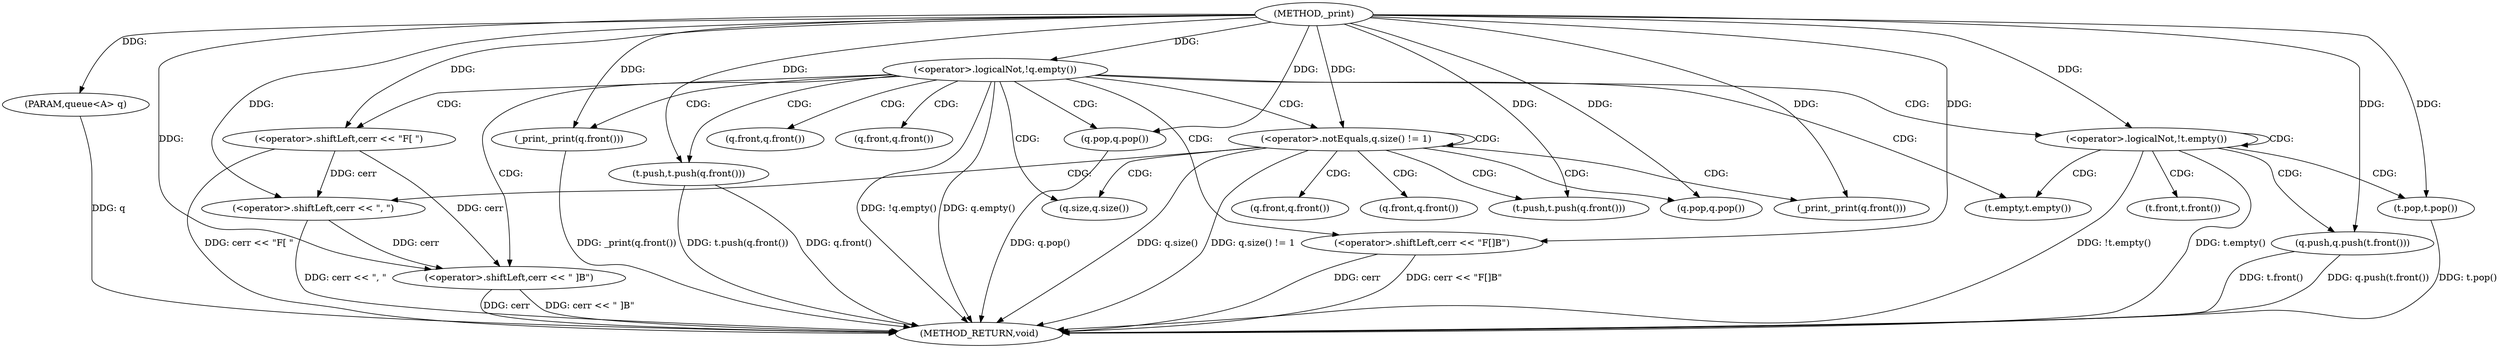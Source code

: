 digraph "_print" {  
"1000779" [label = "(METHOD,_print)" ]
"1000823" [label = "(METHOD_RETURN,void)" ]
"1000780" [label = "(PARAM,queue<A> q)" ]
"1000783" [label = "(<operator>.logicalNot,!q.empty())" ]
"1000787" [label = "(<operator>.shiftLeft,cerr << \"F[ \")" ]
"1000803" [label = "(_print,_print(q.front()))" ]
"1000805" [label = "(<operator>.shiftLeft,cerr << \" ]B\")" ]
"1000808" [label = "(t.push,t.push(q.front()))" ]
"1000810" [label = "(q.pop,q.pop())" ]
"1000791" [label = "(<operator>.notEquals,q.size() != 1)" ]
"1000812" [label = "(<operator>.logicalNot,!t.empty())" ]
"1000820" [label = "(<operator>.shiftLeft,cerr << \"F[]B\")" ]
"1000795" [label = "(_print,_print(q.front()))" ]
"1000797" [label = "(<operator>.shiftLeft,cerr << \", \")" ]
"1000800" [label = "(t.push,t.push(q.front()))" ]
"1000802" [label = "(q.pop,q.pop())" ]
"1000815" [label = "(q.push,q.push(t.front()))" ]
"1000817" [label = "(t.pop,t.pop())" ]
"1000804" [label = "(q.front,q.front())" ]
"1000809" [label = "(q.front,q.front())" ]
"1000792" [label = "(q.size,q.size())" ]
"1000813" [label = "(t.empty,t.empty())" ]
"1000796" [label = "(q.front,q.front())" ]
"1000801" [label = "(q.front,q.front())" ]
"1000816" [label = "(t.front,t.front())" ]
  "1000780" -> "1000823"  [ label = "DDG: q"] 
  "1000783" -> "1000823"  [ label = "DDG: q.empty()"] 
  "1000783" -> "1000823"  [ label = "DDG: !q.empty()"] 
  "1000820" -> "1000823"  [ label = "DDG: cerr"] 
  "1000820" -> "1000823"  [ label = "DDG: cerr << \"F[]B\""] 
  "1000787" -> "1000823"  [ label = "DDG: cerr << \"F[ \""] 
  "1000791" -> "1000823"  [ label = "DDG: q.size()"] 
  "1000791" -> "1000823"  [ label = "DDG: q.size() != 1"] 
  "1000803" -> "1000823"  [ label = "DDG: _print(q.front())"] 
  "1000805" -> "1000823"  [ label = "DDG: cerr"] 
  "1000805" -> "1000823"  [ label = "DDG: cerr << \" ]B\""] 
  "1000808" -> "1000823"  [ label = "DDG: q.front()"] 
  "1000808" -> "1000823"  [ label = "DDG: t.push(q.front())"] 
  "1000810" -> "1000823"  [ label = "DDG: q.pop()"] 
  "1000812" -> "1000823"  [ label = "DDG: t.empty()"] 
  "1000812" -> "1000823"  [ label = "DDG: !t.empty()"] 
  "1000815" -> "1000823"  [ label = "DDG: t.front()"] 
  "1000815" -> "1000823"  [ label = "DDG: q.push(t.front())"] 
  "1000817" -> "1000823"  [ label = "DDG: t.pop()"] 
  "1000797" -> "1000823"  [ label = "DDG: cerr << \", \""] 
  "1000779" -> "1000780"  [ label = "DDG: "] 
  "1000779" -> "1000783"  [ label = "DDG: "] 
  "1000779" -> "1000810"  [ label = "DDG: "] 
  "1000779" -> "1000787"  [ label = "DDG: "] 
  "1000779" -> "1000803"  [ label = "DDG: "] 
  "1000787" -> "1000805"  [ label = "DDG: cerr"] 
  "1000797" -> "1000805"  [ label = "DDG: cerr"] 
  "1000779" -> "1000805"  [ label = "DDG: "] 
  "1000779" -> "1000808"  [ label = "DDG: "] 
  "1000779" -> "1000791"  [ label = "DDG: "] 
  "1000779" -> "1000802"  [ label = "DDG: "] 
  "1000779" -> "1000812"  [ label = "DDG: "] 
  "1000779" -> "1000817"  [ label = "DDG: "] 
  "1000779" -> "1000820"  [ label = "DDG: "] 
  "1000779" -> "1000795"  [ label = "DDG: "] 
  "1000787" -> "1000797"  [ label = "DDG: cerr"] 
  "1000779" -> "1000797"  [ label = "DDG: "] 
  "1000779" -> "1000800"  [ label = "DDG: "] 
  "1000779" -> "1000815"  [ label = "DDG: "] 
  "1000783" -> "1000812"  [ label = "CDG: "] 
  "1000783" -> "1000787"  [ label = "CDG: "] 
  "1000783" -> "1000808"  [ label = "CDG: "] 
  "1000783" -> "1000820"  [ label = "CDG: "] 
  "1000783" -> "1000805"  [ label = "CDG: "] 
  "1000783" -> "1000804"  [ label = "CDG: "] 
  "1000783" -> "1000809"  [ label = "CDG: "] 
  "1000783" -> "1000791"  [ label = "CDG: "] 
  "1000783" -> "1000813"  [ label = "CDG: "] 
  "1000783" -> "1000792"  [ label = "CDG: "] 
  "1000783" -> "1000803"  [ label = "CDG: "] 
  "1000783" -> "1000810"  [ label = "CDG: "] 
  "1000791" -> "1000797"  [ label = "CDG: "] 
  "1000791" -> "1000801"  [ label = "CDG: "] 
  "1000791" -> "1000800"  [ label = "CDG: "] 
  "1000791" -> "1000802"  [ label = "CDG: "] 
  "1000791" -> "1000796"  [ label = "CDG: "] 
  "1000791" -> "1000795"  [ label = "CDG: "] 
  "1000791" -> "1000791"  [ label = "CDG: "] 
  "1000791" -> "1000792"  [ label = "CDG: "] 
  "1000812" -> "1000812"  [ label = "CDG: "] 
  "1000812" -> "1000815"  [ label = "CDG: "] 
  "1000812" -> "1000817"  [ label = "CDG: "] 
  "1000812" -> "1000816"  [ label = "CDG: "] 
  "1000812" -> "1000813"  [ label = "CDG: "] 
}
